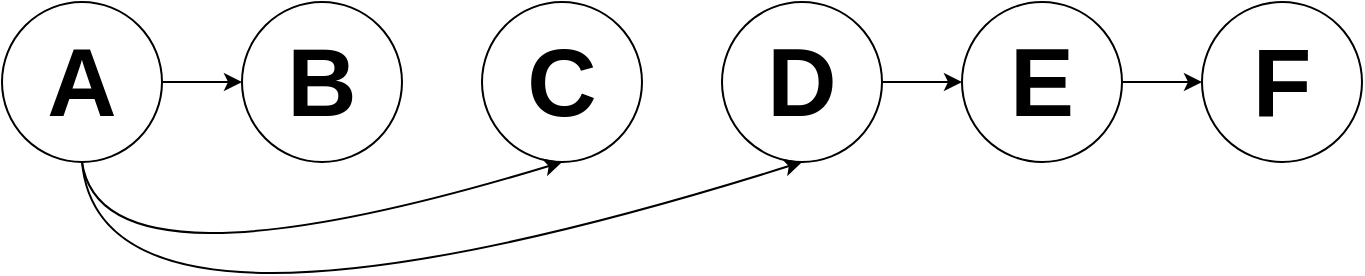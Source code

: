 <mxfile version="10.6.5" type="github"><diagram id="PfecijSP7K2UMfTZr6zn" name="Page-1"><mxGraphModel dx="758" dy="525" grid="1" gridSize="10" guides="1" tooltips="1" connect="1" arrows="1" fold="1" page="1" pageScale="1" pageWidth="827" pageHeight="1169" math="0" shadow="0"><root><mxCell id="0"/><mxCell id="1" parent="0"/><mxCell id="L7eRrzCWa8_kC658LpRJ-1" value="A" style="ellipse;whiteSpace=wrap;html=1;aspect=fixed;fontSize=48;fontStyle=1" vertex="1" parent="1"><mxGeometry x="40" y="20" width="80" height="80" as="geometry"/></mxCell><mxCell id="L7eRrzCWa8_kC658LpRJ-2" value="B" style="ellipse;whiteSpace=wrap;html=1;aspect=fixed;fontSize=48;fontStyle=1" vertex="1" parent="1"><mxGeometry x="160" y="20" width="80" height="80" as="geometry"/></mxCell><mxCell id="L7eRrzCWa8_kC658LpRJ-3" value="C" style="ellipse;whiteSpace=wrap;html=1;aspect=fixed;fontSize=48;fontStyle=1" vertex="1" parent="1"><mxGeometry x="280" y="20" width="80" height="80" as="geometry"/></mxCell><mxCell id="L7eRrzCWa8_kC658LpRJ-4" value="D" style="ellipse;whiteSpace=wrap;html=1;aspect=fixed;fontSize=48;fontStyle=1" vertex="1" parent="1"><mxGeometry x="400" y="20" width="80" height="80" as="geometry"/></mxCell><mxCell id="L7eRrzCWa8_kC658LpRJ-5" value="E" style="ellipse;whiteSpace=wrap;html=1;aspect=fixed;fontSize=48;fontStyle=1" vertex="1" parent="1"><mxGeometry x="520" y="20" width="80" height="80" as="geometry"/></mxCell><mxCell id="L7eRrzCWa8_kC658LpRJ-6" value="" style="endArrow=classic;html=1;exitX=1;exitY=0.5;exitDx=0;exitDy=0;entryX=0;entryY=0.5;entryDx=0;entryDy=0;" edge="1" parent="1" source="L7eRrzCWa8_kC658LpRJ-1" target="L7eRrzCWa8_kC658LpRJ-2"><mxGeometry width="50" height="50" relative="1" as="geometry"><mxPoint x="110" y="130" as="sourcePoint"/><mxPoint x="80" y="170" as="targetPoint"/></mxGeometry></mxCell><mxCell id="L7eRrzCWa8_kC658LpRJ-7" value="" style="curved=1;endArrow=classic;html=1;entryX=0.5;entryY=1;entryDx=0;entryDy=0;exitX=0.5;exitY=1;exitDx=0;exitDy=0;" edge="1" parent="1" source="L7eRrzCWa8_kC658LpRJ-1" target="L7eRrzCWa8_kC658LpRJ-3"><mxGeometry width="50" height="50" relative="1" as="geometry"><mxPoint x="40" y="170" as="sourcePoint"/><mxPoint x="90" y="120" as="targetPoint"/><Array as="points"><mxPoint x="90" y="170"/></Array></mxGeometry></mxCell><mxCell id="L7eRrzCWa8_kC658LpRJ-8" value="" style="curved=1;endArrow=classic;html=1;entryX=0.5;entryY=1;entryDx=0;entryDy=0;exitX=0.5;exitY=1;exitDx=0;exitDy=0;" edge="1" parent="1" source="L7eRrzCWa8_kC658LpRJ-1" target="L7eRrzCWa8_kC658LpRJ-4"><mxGeometry width="50" height="50" relative="1" as="geometry"><mxPoint x="40" y="210" as="sourcePoint"/><mxPoint x="90" y="160" as="targetPoint"/><Array as="points"><mxPoint x="90" y="210"/></Array></mxGeometry></mxCell><mxCell id="L7eRrzCWa8_kC658LpRJ-9" value="F" style="ellipse;whiteSpace=wrap;html=1;aspect=fixed;fontSize=48;fontStyle=1" vertex="1" parent="1"><mxGeometry x="640" y="20" width="80" height="80" as="geometry"/></mxCell><mxCell id="L7eRrzCWa8_kC658LpRJ-10" value="" style="endArrow=classic;html=1;exitX=1;exitY=0.5;exitDx=0;exitDy=0;entryX=0;entryY=0.5;entryDx=0;entryDy=0;" edge="1" parent="1"><mxGeometry width="50" height="50" relative="1" as="geometry"><mxPoint x="480" y="60" as="sourcePoint"/><mxPoint x="520" y="60" as="targetPoint"/></mxGeometry></mxCell><mxCell id="L7eRrzCWa8_kC658LpRJ-11" value="" style="endArrow=classic;html=1;exitX=1;exitY=0.5;exitDx=0;exitDy=0;entryX=0;entryY=0.5;entryDx=0;entryDy=0;" edge="1" parent="1" source="L7eRrzCWa8_kC658LpRJ-5" target="L7eRrzCWa8_kC658LpRJ-9"><mxGeometry width="50" height="50" relative="1" as="geometry"><mxPoint x="140" y="80" as="sourcePoint"/><mxPoint x="180" y="80" as="targetPoint"/></mxGeometry></mxCell></root></mxGraphModel></diagram></mxfile>